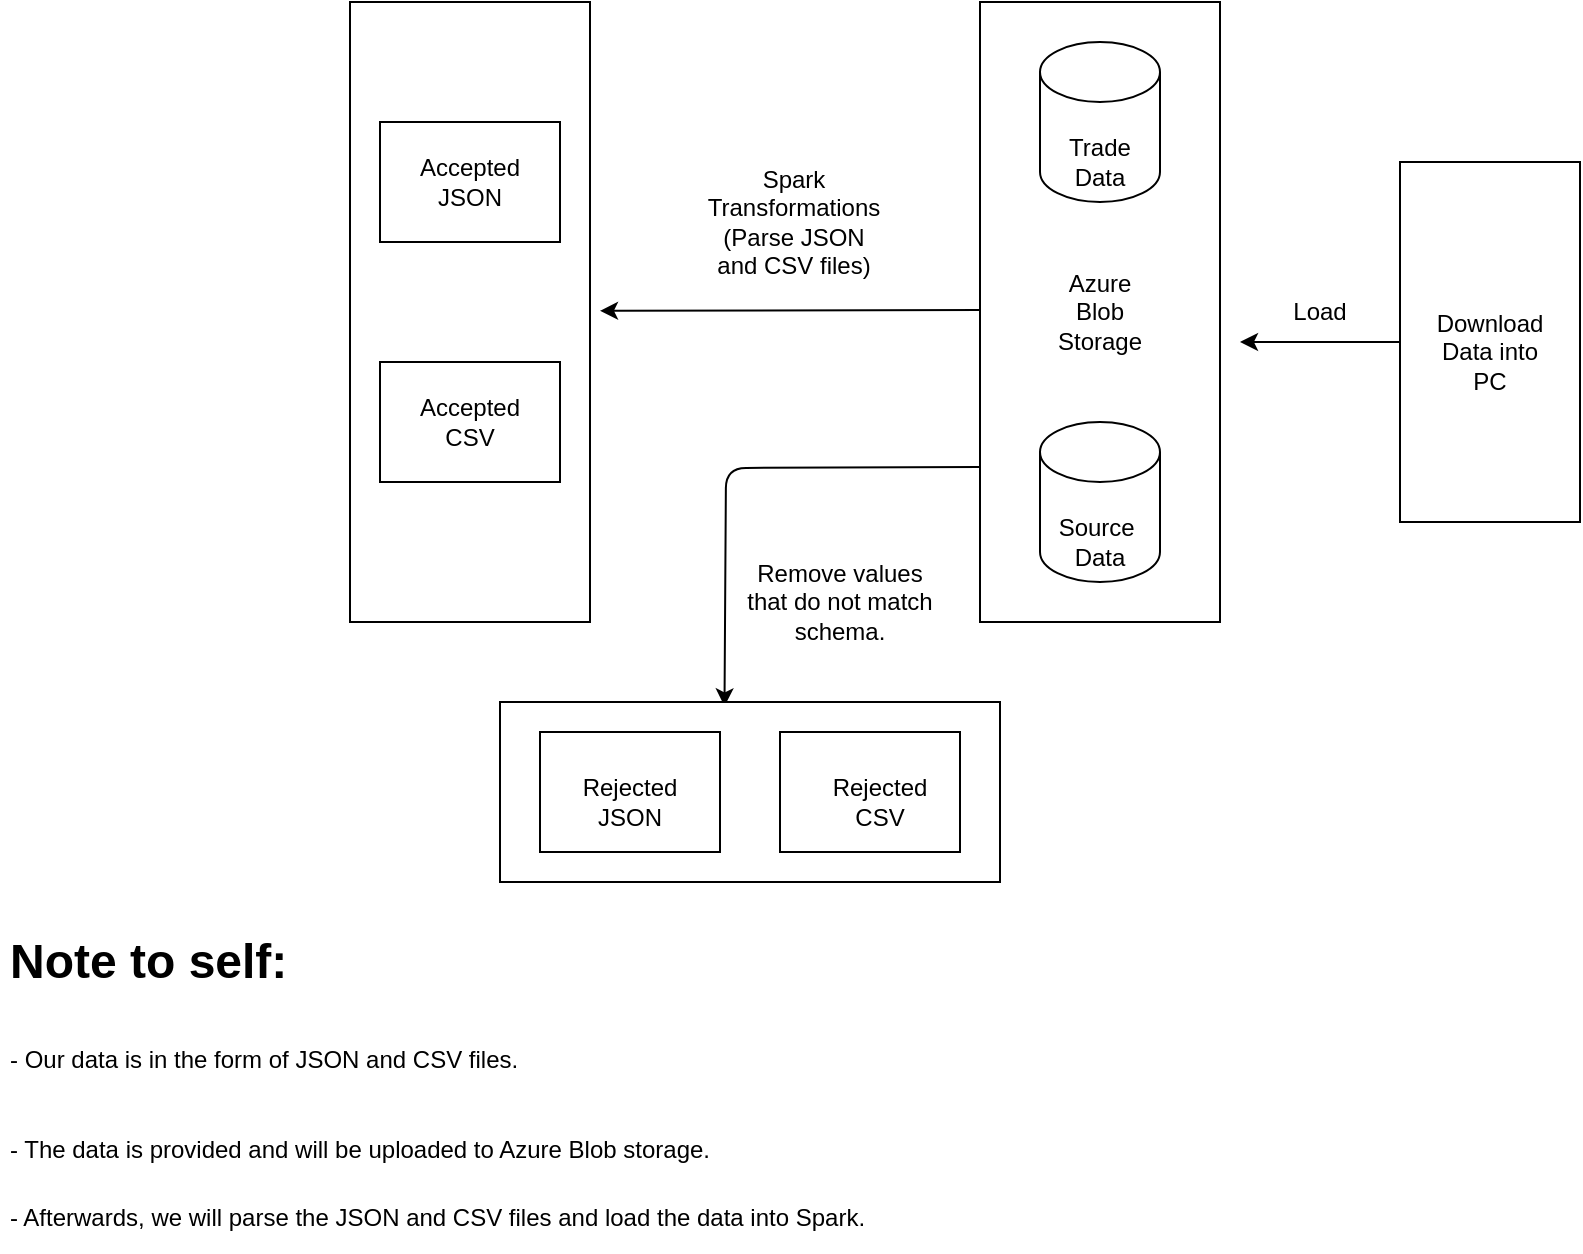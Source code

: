 <mxfile version="14.6.13" type="github">
  <diagram id="xhTGQpEdMfN5HkY3dnWF" name="Page-1">
    <mxGraphModel dx="1527" dy="1038" grid="1" gridSize="10" guides="1" tooltips="1" connect="1" arrows="1" fold="1" page="1" pageScale="1" pageWidth="827" pageHeight="1169" math="0" shadow="0">
      <root>
        <mxCell id="0" />
        <mxCell id="1" parent="0" />
        <mxCell id="jwXrqD8DB2JA0oPTdb8M-9" value="" style="rounded=0;whiteSpace=wrap;html=1;" vertex="1" parent="1">
          <mxGeometry x="520" y="60" width="120" height="310" as="geometry" />
        </mxCell>
        <mxCell id="jwXrqD8DB2JA0oPTdb8M-1" value="" style="shape=cylinder3;whiteSpace=wrap;html=1;boundedLbl=1;backgroundOutline=1;size=15;" vertex="1" parent="1">
          <mxGeometry x="550" y="80" width="60" height="80" as="geometry" />
        </mxCell>
        <mxCell id="jwXrqD8DB2JA0oPTdb8M-2" value="" style="shape=cylinder3;whiteSpace=wrap;html=1;boundedLbl=1;backgroundOutline=1;size=15;" vertex="1" parent="1">
          <mxGeometry x="550" y="270" width="60" height="80" as="geometry" />
        </mxCell>
        <mxCell id="jwXrqD8DB2JA0oPTdb8M-3" value="Trade Data" style="text;html=1;strokeColor=none;fillColor=none;align=center;verticalAlign=middle;whiteSpace=wrap;rounded=0;" vertex="1" parent="1">
          <mxGeometry x="560" y="130" width="40" height="20" as="geometry" />
        </mxCell>
        <mxCell id="jwXrqD8DB2JA0oPTdb8M-4" value="Source&amp;nbsp;&lt;br&gt;Data" style="text;html=1;strokeColor=none;fillColor=none;align=center;verticalAlign=middle;whiteSpace=wrap;rounded=0;" vertex="1" parent="1">
          <mxGeometry x="560" y="320" width="40" height="20" as="geometry" />
        </mxCell>
        <mxCell id="jwXrqD8DB2JA0oPTdb8M-7" value="&lt;h1&gt;Note to self:&lt;/h1&gt;&lt;h1&gt;&lt;span style=&quot;font-size: 12px ; font-weight: normal&quot;&gt;- Our data is in&amp;nbsp;the form of JSON and CSV files.&lt;/span&gt;&lt;/h1&gt;&lt;h1&gt;&lt;span style=&quot;font-size: 12px ; font-weight: normal&quot;&gt;- The data is provided and will be uploaded to Azure Blob storage.&lt;/span&gt;&lt;/h1&gt;&lt;div&gt;- Afterwards, we will parse the JSON and CSV files&amp;nbsp;and load the data into Spark.&lt;/div&gt;&lt;div&gt;&lt;br&gt;&lt;/div&gt;&lt;div&gt;&lt;br&gt;&lt;/div&gt;&lt;div&gt;&lt;br&gt;&lt;/div&gt;" style="text;html=1;strokeColor=none;fillColor=none;spacing=5;spacingTop=-20;whiteSpace=wrap;overflow=hidden;rounded=0;" vertex="1" parent="1">
          <mxGeometry x="30" y="520" width="490" height="165" as="geometry" />
        </mxCell>
        <mxCell id="jwXrqD8DB2JA0oPTdb8M-10" value="Azure Blob Storage" style="text;html=1;strokeColor=none;fillColor=none;align=center;verticalAlign=middle;whiteSpace=wrap;rounded=0;" vertex="1" parent="1">
          <mxGeometry x="560" y="205" width="40" height="20" as="geometry" />
        </mxCell>
        <mxCell id="jwXrqD8DB2JA0oPTdb8M-11" value="" style="endArrow=classic;html=1;" edge="1" parent="1">
          <mxGeometry width="50" height="50" relative="1" as="geometry">
            <mxPoint x="520" y="214" as="sourcePoint" />
            <mxPoint x="330" y="214.41" as="targetPoint" />
          </mxGeometry>
        </mxCell>
        <mxCell id="jwXrqD8DB2JA0oPTdb8M-12" value="Spark Transformations&lt;br&gt;(Parse JSON and CSV files)" style="text;html=1;strokeColor=none;fillColor=none;align=center;verticalAlign=middle;whiteSpace=wrap;rounded=0;" vertex="1" parent="1">
          <mxGeometry x="380" y="160" width="94" height="20" as="geometry" />
        </mxCell>
        <mxCell id="jwXrqD8DB2JA0oPTdb8M-15" value="" style="rounded=0;whiteSpace=wrap;html=1;" vertex="1" parent="1">
          <mxGeometry x="730" y="140" width="90" height="180" as="geometry" />
        </mxCell>
        <mxCell id="jwXrqD8DB2JA0oPTdb8M-16" value="Download&lt;br&gt;Data into PC" style="text;html=1;strokeColor=none;fillColor=none;align=center;verticalAlign=middle;whiteSpace=wrap;rounded=0;" vertex="1" parent="1">
          <mxGeometry x="755" y="225" width="40" height="20" as="geometry" />
        </mxCell>
        <mxCell id="jwXrqD8DB2JA0oPTdb8M-18" value="" style="endArrow=classic;html=1;exitX=0;exitY=0.5;exitDx=0;exitDy=0;" edge="1" parent="1" source="jwXrqD8DB2JA0oPTdb8M-15">
          <mxGeometry width="50" height="50" relative="1" as="geometry">
            <mxPoint x="630" y="470" as="sourcePoint" />
            <mxPoint x="650" y="230" as="targetPoint" />
          </mxGeometry>
        </mxCell>
        <mxCell id="jwXrqD8DB2JA0oPTdb8M-19" value="Load" style="text;html=1;strokeColor=none;fillColor=none;align=center;verticalAlign=middle;whiteSpace=wrap;rounded=0;" vertex="1" parent="1">
          <mxGeometry x="670" y="205" width="40" height="20" as="geometry" />
        </mxCell>
        <mxCell id="jwXrqD8DB2JA0oPTdb8M-20" value="" style="rounded=0;whiteSpace=wrap;html=1;" vertex="1" parent="1">
          <mxGeometry x="205" y="60" width="120" height="310" as="geometry" />
        </mxCell>
        <mxCell id="jwXrqD8DB2JA0oPTdb8M-21" value="" style="endArrow=classic;html=1;exitX=0;exitY=0.75;exitDx=0;exitDy=0;entryX=0.449;entryY=0.024;entryDx=0;entryDy=0;entryPerimeter=0;" edge="1" parent="1" source="jwXrqD8DB2JA0oPTdb8M-9" target="jwXrqD8DB2JA0oPTdb8M-22">
          <mxGeometry width="50" height="50" relative="1" as="geometry">
            <mxPoint x="630" y="470" as="sourcePoint" />
            <mxPoint x="386" y="400" as="targetPoint" />
            <Array as="points">
              <mxPoint x="393" y="293" />
            </Array>
          </mxGeometry>
        </mxCell>
        <mxCell id="jwXrqD8DB2JA0oPTdb8M-22" value="" style="rounded=0;whiteSpace=wrap;html=1;" vertex="1" parent="1">
          <mxGeometry x="280" y="410" width="250" height="90" as="geometry" />
        </mxCell>
        <mxCell id="jwXrqD8DB2JA0oPTdb8M-23" value="Remove values that do not match schema." style="text;html=1;strokeColor=none;fillColor=none;align=center;verticalAlign=middle;whiteSpace=wrap;rounded=0;" vertex="1" parent="1">
          <mxGeometry x="400" y="350" width="100" height="20" as="geometry" />
        </mxCell>
        <mxCell id="jwXrqD8DB2JA0oPTdb8M-24" value="" style="rounded=0;whiteSpace=wrap;html=1;" vertex="1" parent="1">
          <mxGeometry x="300" y="425" width="90" height="60" as="geometry" />
        </mxCell>
        <mxCell id="jwXrqD8DB2JA0oPTdb8M-25" value="" style="rounded=0;whiteSpace=wrap;html=1;" vertex="1" parent="1">
          <mxGeometry x="420" y="425" width="90" height="60" as="geometry" />
        </mxCell>
        <mxCell id="jwXrqD8DB2JA0oPTdb8M-27" value="Rejected&lt;br&gt;CSV" style="text;html=1;strokeColor=none;fillColor=none;align=center;verticalAlign=middle;whiteSpace=wrap;rounded=0;" vertex="1" parent="1">
          <mxGeometry x="450" y="450" width="40" height="20" as="geometry" />
        </mxCell>
        <mxCell id="jwXrqD8DB2JA0oPTdb8M-28" value="Rejected&lt;br&gt;JSON" style="text;html=1;strokeColor=none;fillColor=none;align=center;verticalAlign=middle;whiteSpace=wrap;rounded=0;" vertex="1" parent="1">
          <mxGeometry x="325" y="450" width="40" height="20" as="geometry" />
        </mxCell>
        <mxCell id="jwXrqD8DB2JA0oPTdb8M-29" value="" style="rounded=0;whiteSpace=wrap;html=1;" vertex="1" parent="1">
          <mxGeometry x="220" y="120" width="90" height="60" as="geometry" />
        </mxCell>
        <mxCell id="jwXrqD8DB2JA0oPTdb8M-30" value="" style="rounded=0;whiteSpace=wrap;html=1;" vertex="1" parent="1">
          <mxGeometry x="220" y="240" width="90" height="60" as="geometry" />
        </mxCell>
        <mxCell id="jwXrqD8DB2JA0oPTdb8M-31" value="Accepted&lt;br&gt;JSON" style="text;html=1;strokeColor=none;fillColor=none;align=center;verticalAlign=middle;whiteSpace=wrap;rounded=0;" vertex="1" parent="1">
          <mxGeometry x="245" y="140" width="40" height="20" as="geometry" />
        </mxCell>
        <mxCell id="jwXrqD8DB2JA0oPTdb8M-32" value="Accepted&lt;br&gt;CSV" style="text;html=1;strokeColor=none;fillColor=none;align=center;verticalAlign=middle;whiteSpace=wrap;rounded=0;" vertex="1" parent="1">
          <mxGeometry x="245" y="260" width="40" height="20" as="geometry" />
        </mxCell>
      </root>
    </mxGraphModel>
  </diagram>
</mxfile>
